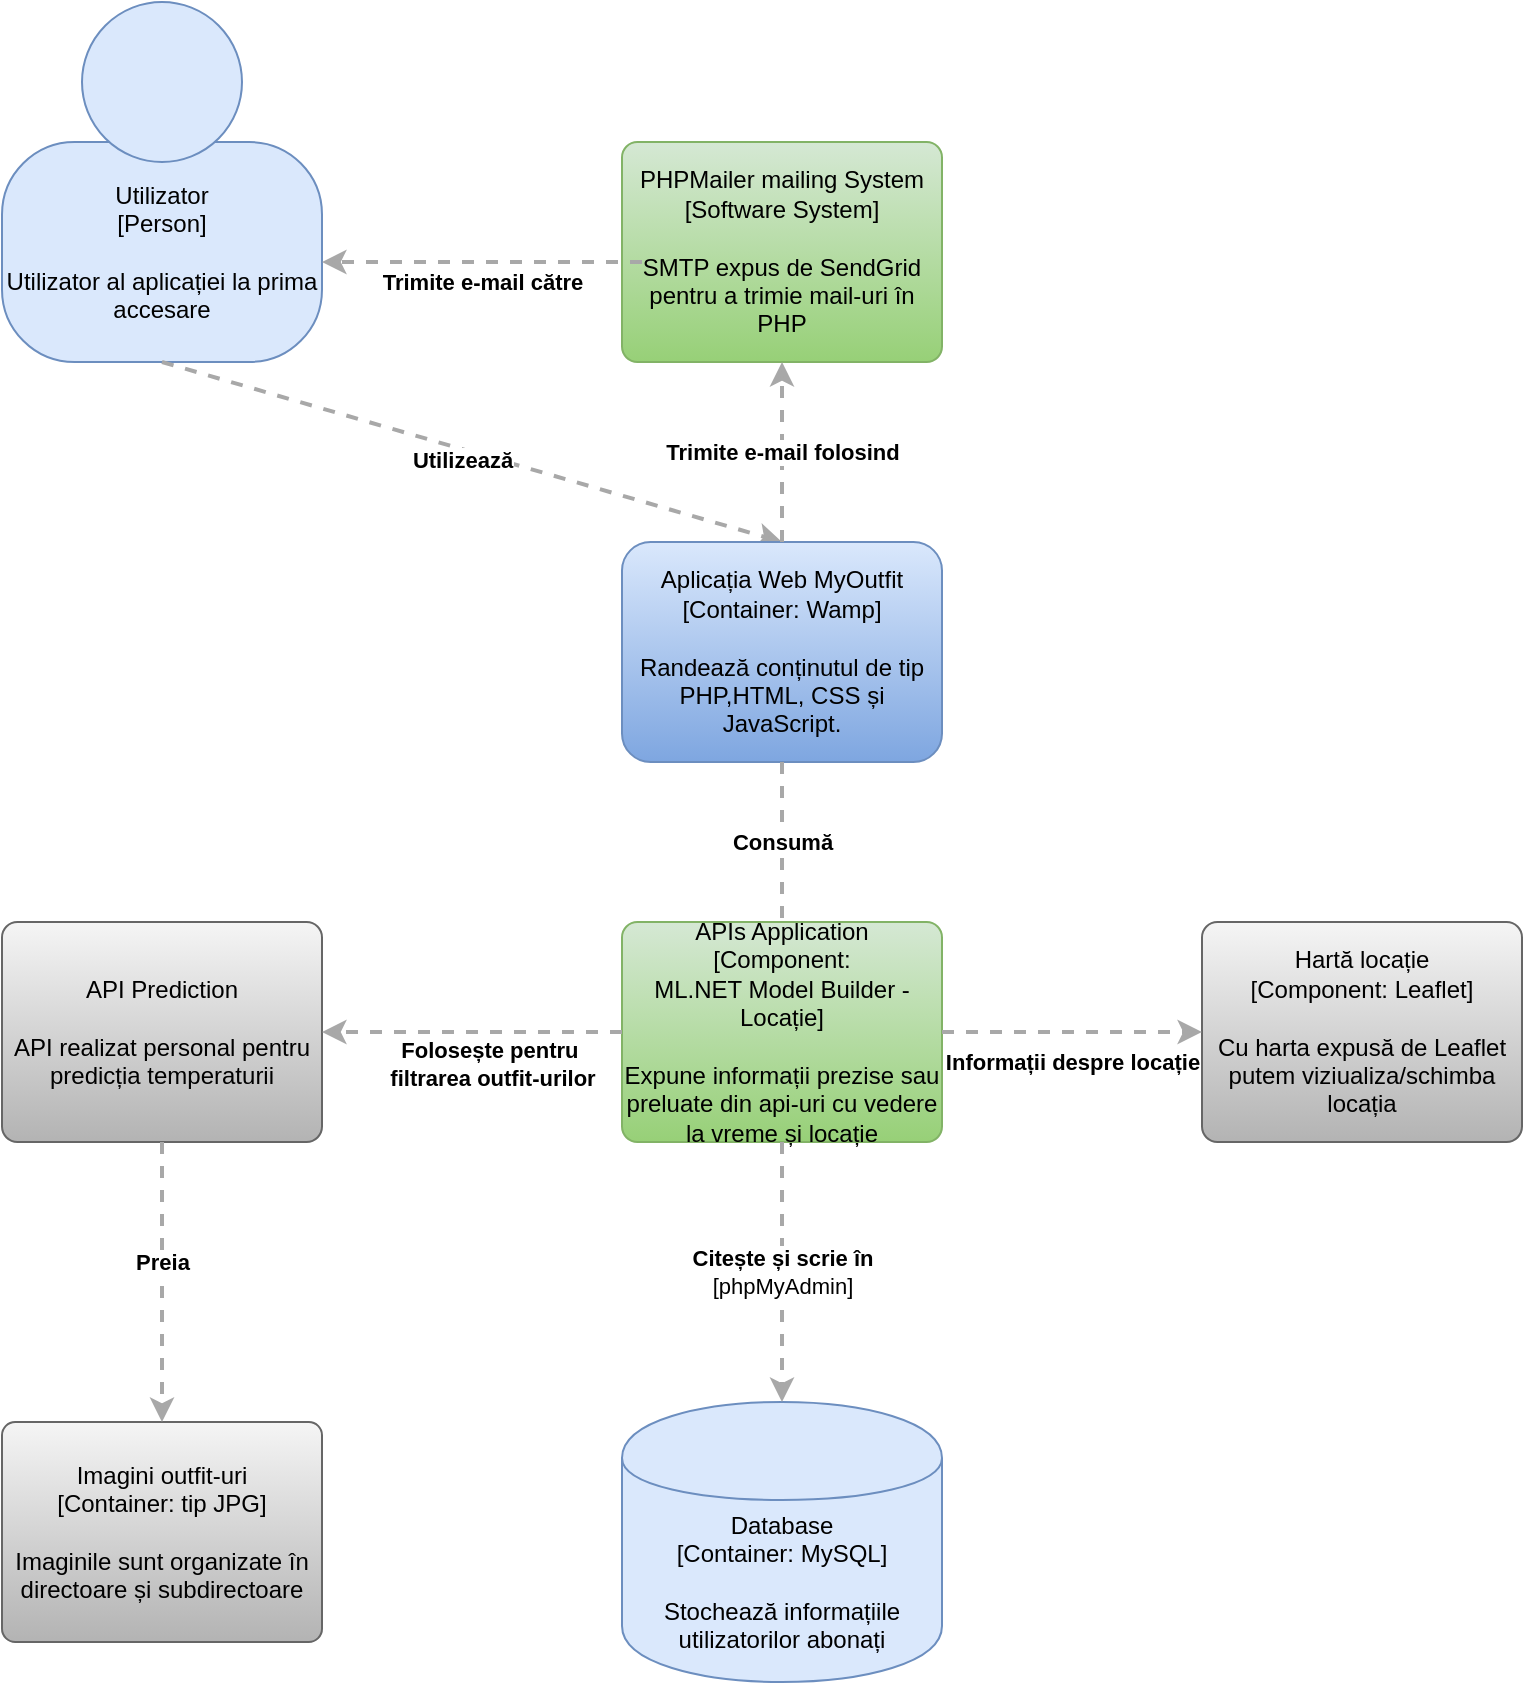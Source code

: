 <mxfile version="10.8.0" type="device"><diagram id="JTxjZr7i_CLkp0_v3W10" name="Page-1"><mxGraphModel dx="1010" dy="550" grid="1" gridSize="10" guides="1" tooltips="1" connect="1" arrows="1" fold="1" page="1" pageScale="1" pageWidth="827" pageHeight="1169" math="0" shadow="0"><root><mxCell id="0"/><mxCell id="1" parent="0"/><mxCell id="F1O1Qw2kcOAiQufB9xXb-2" value="" style="group;rounded=0;labelBackgroundColor=none;fillColor=none;fontColor=#000000;align=center;html=1;" vertex="1" connectable="0" parent="1"><mxGeometry x="50" y="60" width="160" height="180" as="geometry"/><C4Person as="c4"/></mxCell><object label="Utilizator&lt;div&gt;[Person]&lt;/div&gt;&lt;div&gt;&lt;br&gt;&lt;/div&gt;&lt;div&gt;Utilizator al aplicației la prima accesare" placeholders="1" c4Name="Utilizator" c4Type="body" c4Description="Utilizator al aplicației la prima accesare" id="F1O1Qw2kcOAiQufB9xXb-3"><mxCell style="rounded=1;whiteSpace=wrap;html=1;labelBackgroundColor=none;fillColor=#dae8fc;fontColor=#000000;align=center;arcSize=33;strokeColor=#6c8ebf;" vertex="1" parent="F1O1Qw2kcOAiQufB9xXb-2"><mxGeometry y="70" width="160" height="110" as="geometry"/><C4Person as="c4"/></mxCell></object><mxCell id="F1O1Qw2kcOAiQufB9xXb-4" value="" style="ellipse;whiteSpace=wrap;html=1;aspect=fixed;rounded=0;labelBackgroundColor=none;fillColor=#dae8fc;fontSize=12;fontColor=#000000;align=center;strokeColor=#6c8ebf;" vertex="1" parent="F1O1Qw2kcOAiQufB9xXb-2"><mxGeometry x="40" width="80" height="80" as="geometry"/><C4Person as="c4"/></mxCell><object label="&lt;div style=&quot;text-align: left&quot;&gt;&lt;div style=&quot;text-align: center&quot;&gt;&lt;b&gt;Utilizează&lt;/b&gt;&lt;/div&gt;&lt;/div&gt;" c4Type="Relationship" c4Description="Utilizează" c4Technology="" id="F1O1Qw2kcOAiQufB9xXb-6"><mxCell style="edgeStyle=none;rounded=0;html=1;jettySize=auto;orthogonalLoop=1;strokeColor=#A8A8A8;strokeWidth=2;fontColor=#000000;jumpStyle=none;dashed=1;exitX=0.5;exitY=1;exitDx=0;exitDy=0;entryX=0.5;entryY=0;entryDx=0;entryDy=0;" edge="1" parent="1" source="F1O1Qw2kcOAiQufB9xXb-3" target="F1O1Qw2kcOAiQufB9xXb-13"><mxGeometry x="-0.026" y="-4" width="160" relative="1" as="geometry"><mxPoint x="140" y="320" as="sourcePoint"/><mxPoint x="430" y="340" as="targetPoint"/><Array as="points"/><mxPoint y="1" as="offset"/></mxGeometry><C4Relationship as="c4"/></mxCell></object><object label="PHPMailer mailing System&lt;div&gt;[Software System]&lt;/div&gt;&lt;div&gt;&lt;br&gt;&lt;/div&gt;&lt;div&gt;SMTP expus de SendGrid pentru a trimie mail-uri în PHP" placeholders="1" c4Name="PHPMailer mailing System" c4Type="SoftwareSystem" c4Description="SMTP expus de SendGrid pentru a trimie mail-uri în PHP" id="F1O1Qw2kcOAiQufB9xXb-9"><mxCell style="rounded=1;whiteSpace=wrap;html=1;labelBackgroundColor=none;fillColor=#d5e8d4;align=center;arcSize=7;strokeColor=#82b366;gradientColor=#97d077;" vertex="1" parent="1"><mxGeometry x="360" y="130" width="160" height="110" as="geometry"/><C4SoftwareSystem as="c4"/></mxCell></object><object label="&lt;div style=&quot;text-align: left&quot;&gt;&lt;div style=&quot;text-align: center&quot;&gt;&lt;b&gt;Trimite e-mail către&lt;/b&gt;&lt;/div&gt;&lt;/div&gt;" c4Type="Relationship" c4Description="Beschreibung" c4Technology="technology" id="F1O1Qw2kcOAiQufB9xXb-12"><mxCell style="edgeStyle=none;rounded=0;html=1;entryX=0;entryY=0.5;jettySize=auto;orthogonalLoop=1;strokeColor=#A8A8A8;strokeWidth=2;fontColor=#000000;jumpStyle=none;dashed=1;" edge="1" parent="1"><mxGeometry y="10" width="160" relative="1" as="geometry"><mxPoint x="370" y="190" as="sourcePoint"/><mxPoint x="210" y="190" as="targetPoint"/><mxPoint as="offset"/></mxGeometry><C4Relationship as="c4"/></mxCell></object><object label="&lt;span&gt;Aplicația Web MyOutfit&lt;/span&gt;&lt;div&gt;[Container:&amp;nbsp;&lt;span&gt;Wamp&lt;/span&gt;&lt;span&gt;]&lt;/span&gt;&lt;/div&gt;&lt;div&gt;&lt;br&gt;&lt;/div&gt;&lt;div&gt;Randează conținutul de tip PHP,HTML, CSS și JavaScript.&lt;/div&gt;" placeholders="1" c4Name="Aplicația Web MyOutfit" c4Type="Container" c4Technology="Wamp" c4Description="Randează conținutul de tip PHP,HTML, CSS și JavaScript." id="F1O1Qw2kcOAiQufB9xXb-13"><mxCell style="rounded=1;whiteSpace=wrap;html=1;labelBackgroundColor=none;fillColor=#dae8fc;align=center;arcSize=13;strokeColor=#6c8ebf;gradientColor=#7ea6e0;" vertex="1" parent="1"><mxGeometry x="360" y="330" width="160" height="110" as="geometry"/><C4Container as="c4"/></mxCell></object><object label="&lt;div style=&quot;text-align: left&quot;&gt;&lt;div style=&quot;text-align: center&quot;&gt;&lt;b&gt;Trimite e-mail folosind&lt;/b&gt;&lt;/div&gt;&lt;/div&gt;" c4Type="Relationship" c4Description="Beschreibung" c4Technology="technology" id="F1O1Qw2kcOAiQufB9xXb-15"><mxCell style="edgeStyle=none;rounded=0;html=1;jettySize=auto;orthogonalLoop=1;strokeColor=#A8A8A8;strokeWidth=2;fontColor=#000000;jumpStyle=none;dashed=1;exitX=0.5;exitY=0;exitDx=0;exitDy=0;entryX=0.5;entryY=1;entryDx=0;entryDy=0;" edge="1" parent="1" source="F1O1Qw2kcOAiQufB9xXb-13" target="F1O1Qw2kcOAiQufB9xXb-9"><mxGeometry width="160" relative="1" as="geometry"><mxPoint x="430" y="370" as="sourcePoint"/><mxPoint x="430" y="240" as="targetPoint"/></mxGeometry><C4Relationship as="c4"/></mxCell></object><object label="&lt;div style=&quot;text-align: left&quot;&gt;&lt;div style=&quot;text-align: center&quot;&gt;&lt;b&gt;Consumă&lt;/b&gt;&lt;/div&gt;&lt;/div&gt;" c4Type="Relationship" c4Description="Consumă" c4Technology="" id="F1O1Qw2kcOAiQufB9xXb-19"><mxCell style="edgeStyle=none;rounded=0;html=1;entryX=0.5;entryY=0;jettySize=auto;orthogonalLoop=1;strokeColor=#A8A8A8;strokeWidth=2;fontColor=#000000;jumpStyle=none;dashed=1;entryDx=0;entryDy=0;exitX=0.5;exitY=1;exitDx=0;exitDy=0;" edge="1" parent="1" source="F1O1Qw2kcOAiQufB9xXb-13"><mxGeometry x="-0.467" width="160" relative="1" as="geometry"><mxPoint x="430" y="480" as="sourcePoint"/><mxPoint x="440" y="590" as="targetPoint"/><mxPoint as="offset"/></mxGeometry><C4Relationship as="c4"/></mxCell></object><object label="APIs Application&lt;br&gt;&lt;span&gt;[Component:&lt;/span&gt;&lt;br&gt;ML.NET Model Builder - Locație]&lt;div&gt;&lt;br&gt;&lt;/div&gt;&lt;div&gt;Expune informații prezise sau preluate din api-uri cu vedere la vreme și locație&lt;br&gt;&lt;/div&gt;" placeholders="1" c4Name="name" c4Type="Component" c4Technology="technology" c4Description="Beschreibung" id="F1O1Qw2kcOAiQufB9xXb-21"><mxCell style="rounded=1;whiteSpace=wrap;html=1;labelBackgroundColor=none;fillColor=#d5e8d4;align=center;arcSize=7;strokeColor=#82b366;gradientColor=#97d077;" vertex="1" parent="1"><mxGeometry x="360" y="520" width="160" height="110" as="geometry"/><C4Component as="c4"/></mxCell></object><object label="&lt;span&gt;API Prediction&lt;br&gt;&lt;br&gt;&lt;/span&gt;&lt;div&gt;API realizat personal pentru predicția temperaturii&lt;/div&gt;" placeholders="1" c4Name="name" c4Type="Component" c4Technology="technology" c4Description="Beschreibung" id="F1O1Qw2kcOAiQufB9xXb-22"><mxCell style="rounded=1;whiteSpace=wrap;html=1;labelBackgroundColor=none;fillColor=#f5f5f5;align=center;arcSize=7;strokeColor=#666666;gradientColor=#b3b3b3;" vertex="1" parent="1"><mxGeometry x="50" y="520" width="160" height="110" as="geometry"/><C4Component as="c4"/></mxCell></object><object label="&lt;div style=&quot;text-align: left&quot;&gt;&lt;div style=&quot;text-align: center&quot;&gt;&lt;b&gt;Folosește pentru&amp;nbsp;&lt;/b&gt;&lt;/div&gt;&lt;div style=&quot;text-align: center&quot;&gt;&lt;b&gt;filtrarea outfit-urilor&lt;/b&gt;&lt;/div&gt;&lt;/div&gt;" c4Type="Relationship" c4Description="Folosește pentru filtrarea outfit-urilor" c4Technology="" id="F1O1Qw2kcOAiQufB9xXb-23"><mxCell style="edgeStyle=none;rounded=0;html=1;jettySize=auto;orthogonalLoop=1;strokeColor=#A8A8A8;strokeWidth=2;fontColor=#000000;jumpStyle=none;dashed=1;entryX=1;entryY=0.5;entryDx=0;entryDy=0;exitX=0;exitY=0.5;exitDx=0;exitDy=0;" edge="1" parent="1" source="F1O1Qw2kcOAiQufB9xXb-21" target="F1O1Qw2kcOAiQufB9xXb-22"><mxGeometry x="-0.124" y="16" width="160" relative="1" as="geometry"><mxPoint x="360" y="644" as="sourcePoint"/><mxPoint x="210" y="644" as="targetPoint"/><mxPoint as="offset"/></mxGeometry><C4Relationship as="c4"/></mxCell></object><object label="&lt;span&gt;Imagini outfit-uri&lt;br&gt;[Container:&amp;nbsp;&lt;/span&gt;&lt;span&gt;tip JPG&lt;/span&gt;&lt;span&gt;]&lt;/span&gt;&lt;br&gt;&lt;div&gt;&lt;br&gt;&lt;/div&gt;&lt;div&gt;Imaginile sunt organizate în directoare și subdirectoare&lt;/div&gt;" placeholders="1" c4Name="name" c4Type="Container" c4Technology="technology" c4Description="Beschreibung" id="F1O1Qw2kcOAiQufB9xXb-24"><mxCell style="rounded=1;whiteSpace=wrap;html=1;labelBackgroundColor=none;fillColor=#f5f5f5;align=center;arcSize=6;strokeColor=#666666;gradientColor=#b3b3b3;" vertex="1" parent="1"><mxGeometry x="50" y="770" width="160" height="110" as="geometry"/><C4Container as="c4"/></mxCell></object><object label="&lt;div style=&quot;text-align: left&quot;&gt;&lt;div style=&quot;text-align: center&quot;&gt;&lt;b&gt;Preia&lt;/b&gt;&lt;/div&gt;&lt;/div&gt;" c4Type="Relationship" c4Description="Preia " c4Technology="" placeholders="1" id="F1O1Qw2kcOAiQufB9xXb-25"><mxCell style="edgeStyle=none;rounded=0;html=1;entryX=0.5;entryY=0;jettySize=auto;orthogonalLoop=1;strokeColor=#A8A8A8;strokeWidth=2;fontColor=#000000;jumpStyle=none;dashed=1;exitX=0.5;exitY=1;exitDx=0;exitDy=0;entryDx=0;entryDy=0;" edge="1" parent="1" source="F1O1Qw2kcOAiQufB9xXb-22" target="F1O1Qw2kcOAiQufB9xXb-24"><mxGeometry x="-0.143" width="160" relative="1" as="geometry"><mxPoint x="40" y="970" as="sourcePoint"/><mxPoint x="200" y="970" as="targetPoint"/><Array as="points"/><mxPoint as="offset"/></mxGeometry><C4Relationship as="c4"/></mxCell></object><object label="&lt;span&gt;Hartă locație&lt;/span&gt;&lt;div&gt;[Component:&amp;nbsp;&lt;span&gt;Leaflet&lt;/span&gt;&lt;span&gt;]&lt;/span&gt;&lt;/div&gt;&lt;div&gt;&lt;br&gt;&lt;/div&gt;&lt;div&gt;Cu harta expusă de Leaflet putem viziualiza/schimba locația&lt;/div&gt;" placeholders="1" c4Name="Hartă locație" c4Type="Component" c4Technology="Leaflet" c4Description="Cu harta expusă de Leaflet putem viziualiza/schimba locația" id="F1O1Qw2kcOAiQufB9xXb-26"><mxCell style="rounded=1;whiteSpace=wrap;html=1;labelBackgroundColor=none;fillColor=#f5f5f5;align=center;arcSize=7;strokeColor=#666666;gradientColor=#b3b3b3;" vertex="1" parent="1"><mxGeometry x="650" y="520" width="160" height="110" as="geometry"/><C4Component as="c4"/></mxCell></object><object label="&lt;div style=&quot;text-align: left&quot;&gt;&lt;div style=&quot;text-align: center&quot;&gt;&lt;b&gt;Informații despre locație&lt;/b&gt;&lt;/div&gt;&lt;/div&gt;" c4Type="Relationship" c4Description="Informații despre locație" c4Technology="" id="F1O1Qw2kcOAiQufB9xXb-27"><mxCell style="edgeStyle=none;rounded=0;html=1;entryX=0;entryY=0.5;jettySize=auto;orthogonalLoop=1;strokeColor=#A8A8A8;strokeWidth=2;fontColor=#000000;jumpStyle=none;dashed=1;exitX=1;exitY=0.5;exitDx=0;exitDy=0;entryDx=0;entryDy=0;" edge="1" parent="1" source="F1O1Qw2kcOAiQufB9xXb-21" target="F1O1Qw2kcOAiQufB9xXb-26"><mxGeometry y="-15" width="160" relative="1" as="geometry"><mxPoint x="270" y="970" as="sourcePoint"/><mxPoint x="430" y="970" as="targetPoint"/><Array as="points"/><mxPoint as="offset"/></mxGeometry><C4Relationship as="c4"/></mxCell></object><object label="&lt;span&gt;Database&lt;/span&gt;&lt;div&gt;[Container:&amp;nbsp;MySQL]&lt;/div&gt;&lt;div&gt;&lt;br&gt;&lt;/div&gt;&lt;div&gt;Stochează informațiile utilizatorilor abonați&lt;/div&gt;" placeholders="1" c4Type="Database" c4Technology="MySQL-phpMyAdmin" c4Description="Stochează informațiile utilizatorilor abonați" id="F1O1Qw2kcOAiQufB9xXb-28"><mxCell style="shape=cylinder;whiteSpace=wrap;html=1;boundedLbl=1;rounded=0;labelBackgroundColor=none;fillColor=#dae8fc;fontSize=12;fontColor=#000000;align=center;strokeColor=#6c8ebf;" vertex="1" parent="1"><mxGeometry x="360" y="760" width="160" height="140" as="geometry"/><C4Database as="c4"/></mxCell></object><object label="&lt;div style=&quot;text-align: left&quot;&gt;&lt;div style=&quot;text-align: center&quot;&gt;&lt;b&gt;Citește și scrie în&lt;/b&gt;&lt;/div&gt;&lt;div style=&quot;text-align: center&quot;&gt;[phpMyAdmin]&lt;/div&gt;&lt;/div&gt;" c4Type="Relationship" c4Description="Citește și scrie în" c4Technology="phpMyAdmin" id="F1O1Qw2kcOAiQufB9xXb-29"><mxCell style="edgeStyle=none;rounded=0;html=1;entryX=0.5;entryY=0;jettySize=auto;orthogonalLoop=1;strokeColor=#A8A8A8;strokeWidth=2;fontColor=#000000;jumpStyle=none;dashed=1;exitX=0.5;exitY=1;exitDx=0;exitDy=0;entryDx=0;entryDy=0;" edge="1" parent="1" source="F1O1Qw2kcOAiQufB9xXb-21" target="F1O1Qw2kcOAiQufB9xXb-28"><mxGeometry width="160" relative="1" as="geometry"><mxPoint x="90" y="990" as="sourcePoint"/><mxPoint x="250" y="990" as="targetPoint"/></mxGeometry><C4Relationship as="c4"/></mxCell></object></root></mxGraphModel></diagram></mxfile>